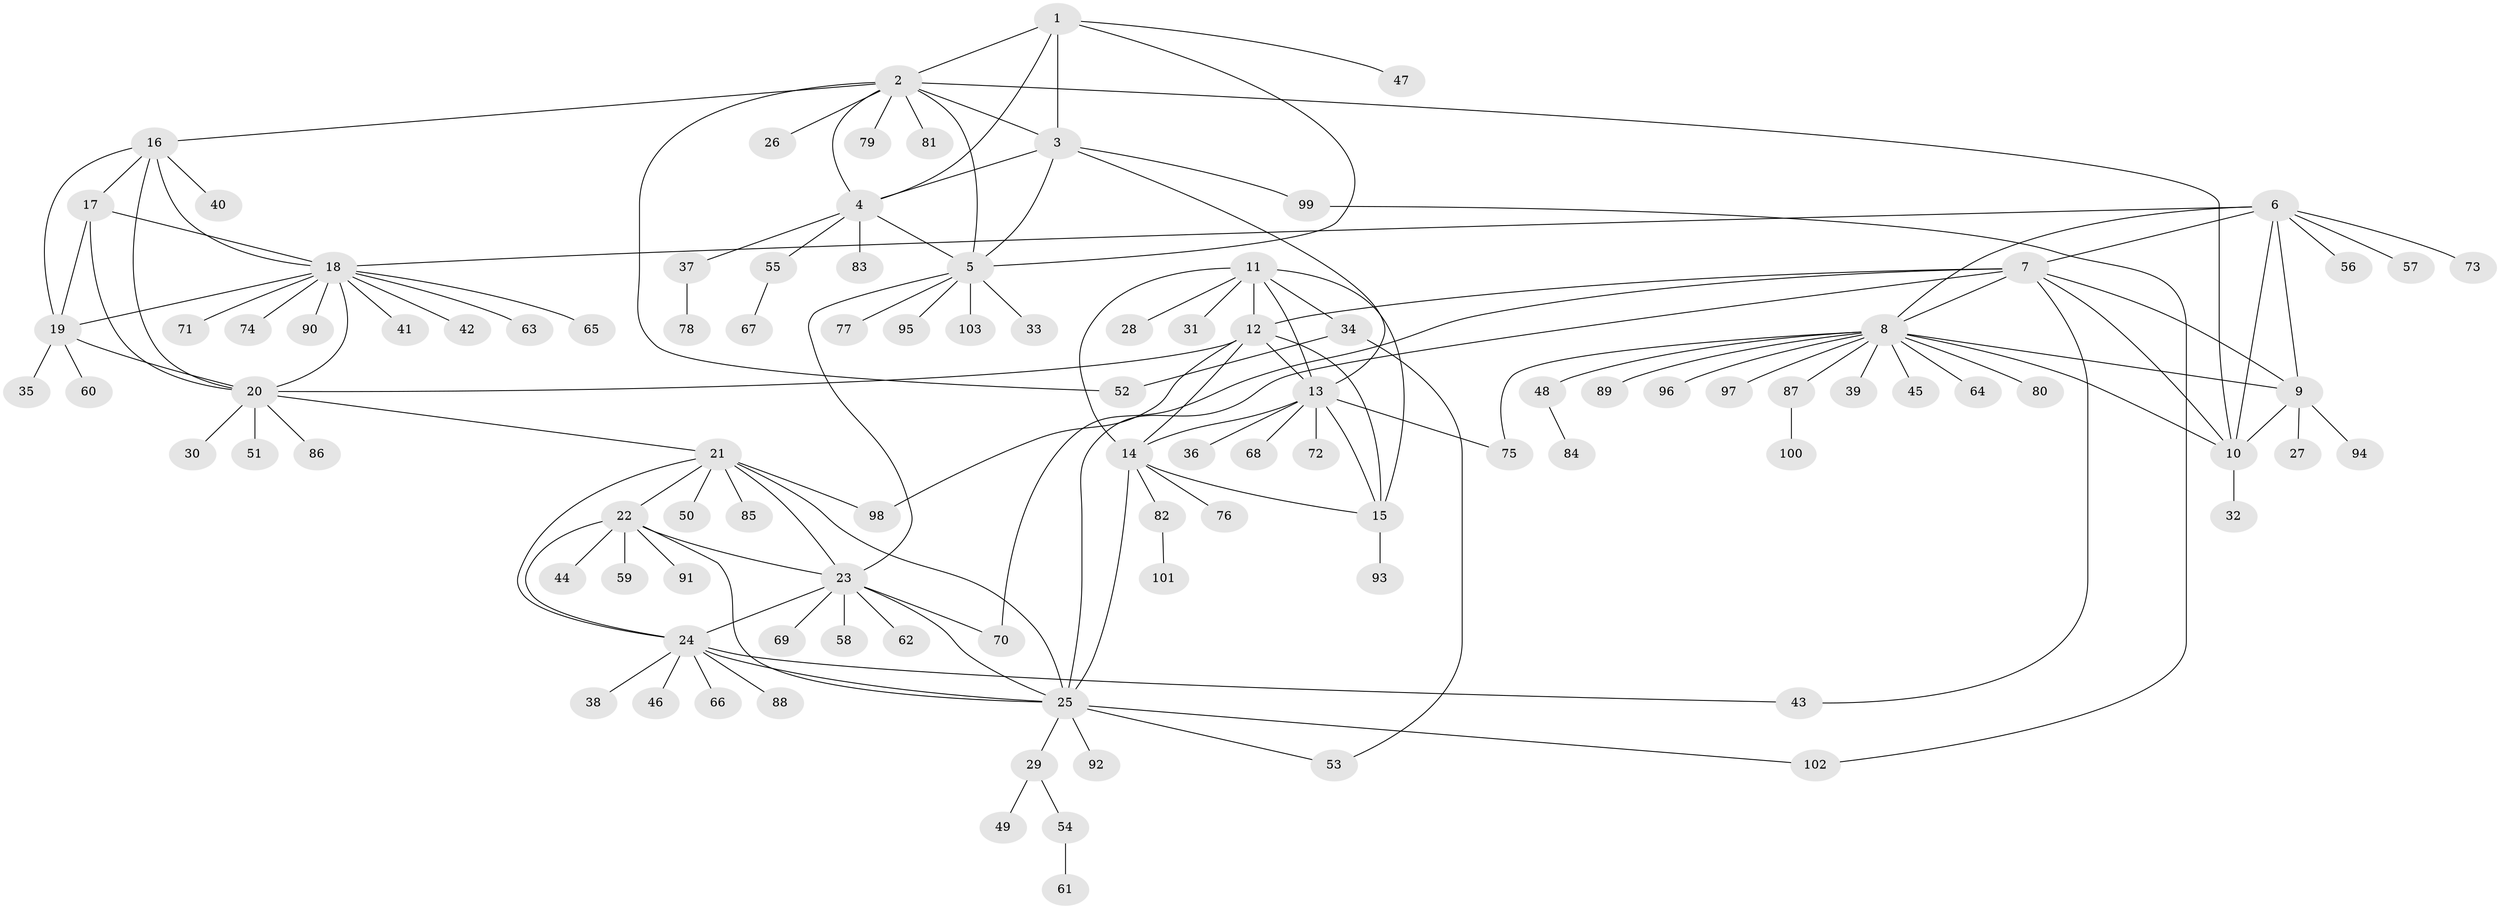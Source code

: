 // Generated by graph-tools (version 1.1) at 2025/11/02/27/25 16:11:37]
// undirected, 103 vertices, 145 edges
graph export_dot {
graph [start="1"]
  node [color=gray90,style=filled];
  1;
  2;
  3;
  4;
  5;
  6;
  7;
  8;
  9;
  10;
  11;
  12;
  13;
  14;
  15;
  16;
  17;
  18;
  19;
  20;
  21;
  22;
  23;
  24;
  25;
  26;
  27;
  28;
  29;
  30;
  31;
  32;
  33;
  34;
  35;
  36;
  37;
  38;
  39;
  40;
  41;
  42;
  43;
  44;
  45;
  46;
  47;
  48;
  49;
  50;
  51;
  52;
  53;
  54;
  55;
  56;
  57;
  58;
  59;
  60;
  61;
  62;
  63;
  64;
  65;
  66;
  67;
  68;
  69;
  70;
  71;
  72;
  73;
  74;
  75;
  76;
  77;
  78;
  79;
  80;
  81;
  82;
  83;
  84;
  85;
  86;
  87;
  88;
  89;
  90;
  91;
  92;
  93;
  94;
  95;
  96;
  97;
  98;
  99;
  100;
  101;
  102;
  103;
  1 -- 2;
  1 -- 3;
  1 -- 4;
  1 -- 5;
  1 -- 47;
  2 -- 3;
  2 -- 4;
  2 -- 5;
  2 -- 10;
  2 -- 16;
  2 -- 26;
  2 -- 52;
  2 -- 79;
  2 -- 81;
  3 -- 4;
  3 -- 5;
  3 -- 13;
  3 -- 99;
  4 -- 5;
  4 -- 37;
  4 -- 55;
  4 -- 83;
  5 -- 23;
  5 -- 33;
  5 -- 77;
  5 -- 95;
  5 -- 103;
  6 -- 7;
  6 -- 8;
  6 -- 9;
  6 -- 10;
  6 -- 18;
  6 -- 56;
  6 -- 57;
  6 -- 73;
  7 -- 8;
  7 -- 9;
  7 -- 10;
  7 -- 12;
  7 -- 25;
  7 -- 43;
  7 -- 70;
  8 -- 9;
  8 -- 10;
  8 -- 39;
  8 -- 45;
  8 -- 48;
  8 -- 64;
  8 -- 75;
  8 -- 80;
  8 -- 87;
  8 -- 89;
  8 -- 96;
  8 -- 97;
  9 -- 10;
  9 -- 27;
  9 -- 94;
  10 -- 32;
  11 -- 12;
  11 -- 13;
  11 -- 14;
  11 -- 15;
  11 -- 28;
  11 -- 31;
  11 -- 34;
  12 -- 13;
  12 -- 14;
  12 -- 15;
  12 -- 20;
  12 -- 98;
  13 -- 14;
  13 -- 15;
  13 -- 36;
  13 -- 68;
  13 -- 72;
  13 -- 75;
  14 -- 15;
  14 -- 25;
  14 -- 76;
  14 -- 82;
  15 -- 93;
  16 -- 17;
  16 -- 18;
  16 -- 19;
  16 -- 20;
  16 -- 40;
  17 -- 18;
  17 -- 19;
  17 -- 20;
  18 -- 19;
  18 -- 20;
  18 -- 41;
  18 -- 42;
  18 -- 63;
  18 -- 65;
  18 -- 71;
  18 -- 74;
  18 -- 90;
  19 -- 20;
  19 -- 35;
  19 -- 60;
  20 -- 21;
  20 -- 30;
  20 -- 51;
  20 -- 86;
  21 -- 22;
  21 -- 23;
  21 -- 24;
  21 -- 25;
  21 -- 50;
  21 -- 85;
  21 -- 98;
  22 -- 23;
  22 -- 24;
  22 -- 25;
  22 -- 44;
  22 -- 59;
  22 -- 91;
  23 -- 24;
  23 -- 25;
  23 -- 58;
  23 -- 62;
  23 -- 69;
  23 -- 70;
  24 -- 25;
  24 -- 38;
  24 -- 43;
  24 -- 46;
  24 -- 66;
  24 -- 88;
  25 -- 29;
  25 -- 53;
  25 -- 92;
  25 -- 102;
  29 -- 49;
  29 -- 54;
  34 -- 52;
  34 -- 53;
  37 -- 78;
  48 -- 84;
  54 -- 61;
  55 -- 67;
  82 -- 101;
  87 -- 100;
  99 -- 102;
}
